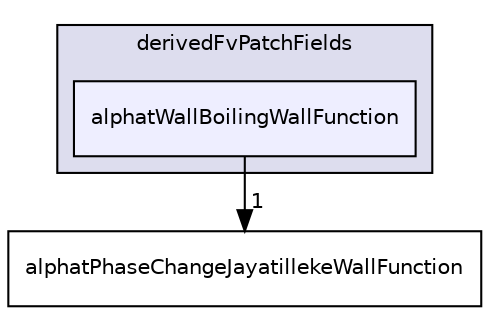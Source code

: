 digraph "applications/solvers/multiphase/reactingEulerFoam/reactingTwoPhaseEulerFoam/twoPhaseCompressibleTurbulenceModels/derivedFvPatchFields/alphatWallBoilingWallFunction" {
  bgcolor=transparent;
  compound=true
  node [ fontsize="10", fontname="Helvetica"];
  edge [ labelfontsize="10", labelfontname="Helvetica"];
  subgraph clusterdir_b88983e2aa3a6d17224874e7059ed949 {
    graph [ bgcolor="#ddddee", pencolor="black", label="derivedFvPatchFields" fontname="Helvetica", fontsize="10", URL="dir_b88983e2aa3a6d17224874e7059ed949.html"]
  dir_c415d12bdcaf5483523885fd6ecc7242 [shape=box, label="alphatWallBoilingWallFunction", style="filled", fillcolor="#eeeeff", pencolor="black", URL="dir_c415d12bdcaf5483523885fd6ecc7242.html"];
  }
  dir_a1523f9beb09174f39bc6144f58f8a15 [shape=box label="alphatPhaseChangeJayatillekeWallFunction" URL="dir_a1523f9beb09174f39bc6144f58f8a15.html"];
  dir_c415d12bdcaf5483523885fd6ecc7242->dir_a1523f9beb09174f39bc6144f58f8a15 [headlabel="1", labeldistance=1.5 headhref="dir_000374_000373.html"];
}
